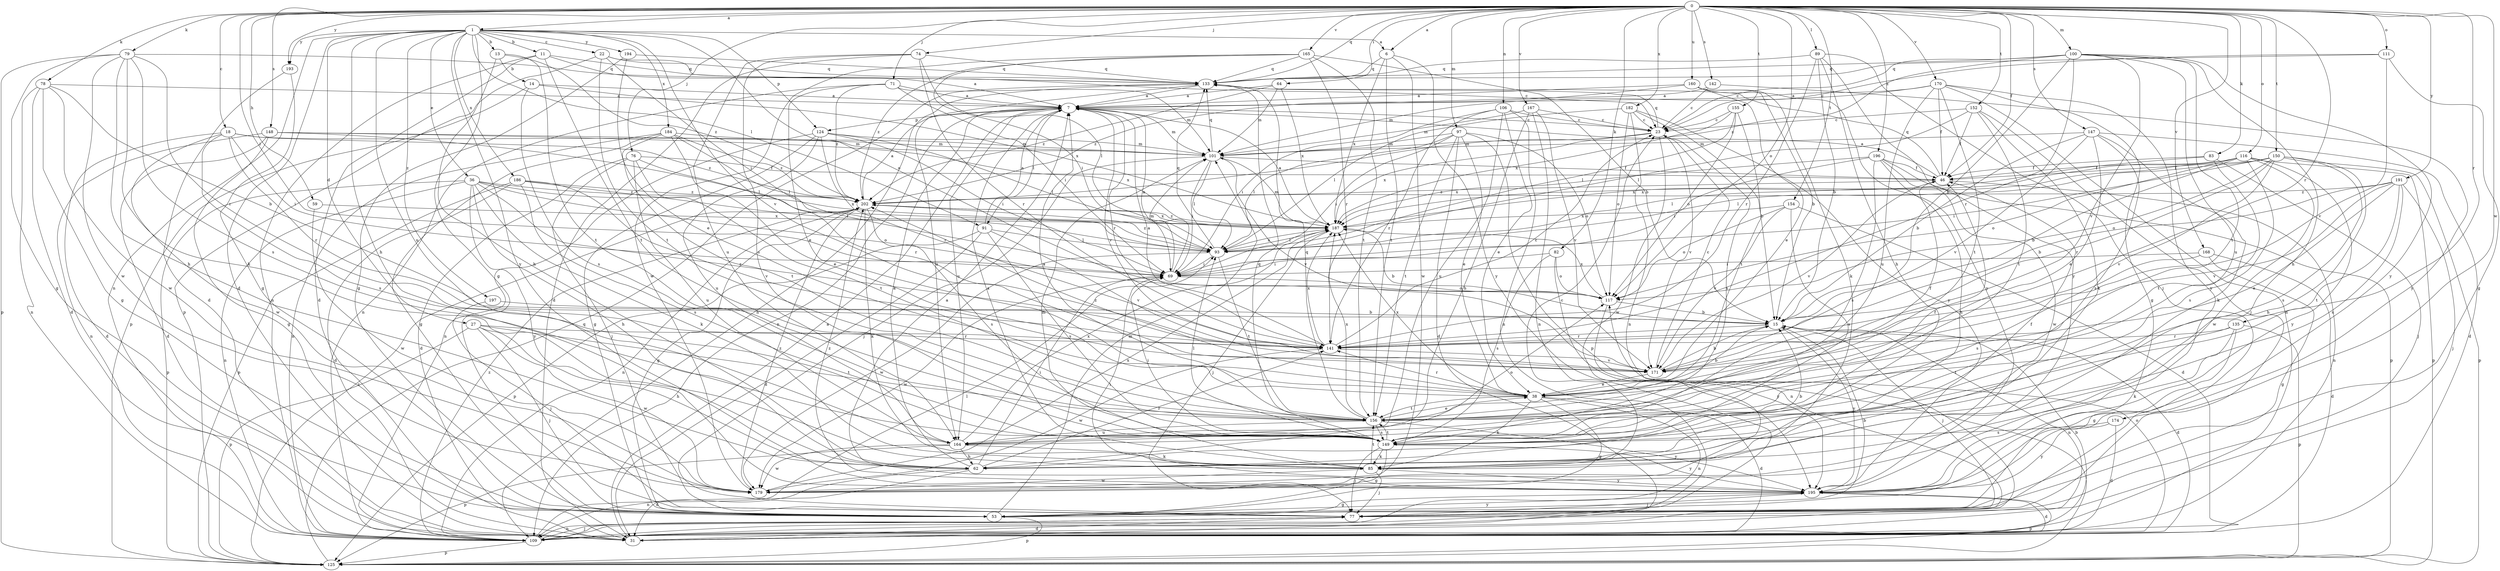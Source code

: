 strict digraph  {
0;
1;
6;
7;
11;
13;
14;
15;
18;
22;
23;
27;
31;
36;
38;
46;
53;
59;
62;
64;
69;
71;
74;
76;
77;
78;
79;
82;
83;
85;
89;
91;
93;
97;
100;
101;
106;
109;
111;
116;
117;
124;
125;
133;
135;
141;
142;
147;
148;
149;
150;
152;
154;
155;
156;
160;
164;
165;
167;
168;
170;
171;
174;
179;
182;
184;
186;
187;
191;
193;
194;
195;
196;
197;
202;
0 -> 1  [label=a];
0 -> 6  [label=a];
0 -> 18  [label=c];
0 -> 46  [label=f];
0 -> 59  [label=h];
0 -> 64  [label=i];
0 -> 69  [label=i];
0 -> 71  [label=j];
0 -> 74  [label=j];
0 -> 76  [label=j];
0 -> 78  [label=k];
0 -> 79  [label=k];
0 -> 82  [label=k];
0 -> 83  [label=k];
0 -> 89  [label=l];
0 -> 97  [label=m];
0 -> 100  [label=m];
0 -> 106  [label=n];
0 -> 111  [label=o];
0 -> 116  [label=o];
0 -> 117  [label=o];
0 -> 133  [label=q];
0 -> 135  [label=r];
0 -> 141  [label=r];
0 -> 142  [label=s];
0 -> 147  [label=s];
0 -> 148  [label=s];
0 -> 150  [label=t];
0 -> 152  [label=t];
0 -> 154  [label=t];
0 -> 155  [label=t];
0 -> 160  [label=u];
0 -> 165  [label=v];
0 -> 167  [label=v];
0 -> 168  [label=v];
0 -> 170  [label=v];
0 -> 174  [label=w];
0 -> 182  [label=x];
0 -> 191  [label=y];
0 -> 193  [label=y];
0 -> 196  [label=z];
1 -> 6  [label=a];
1 -> 11  [label=b];
1 -> 13  [label=b];
1 -> 22  [label=c];
1 -> 27  [label=d];
1 -> 31  [label=d];
1 -> 36  [label=e];
1 -> 53  [label=g];
1 -> 62  [label=h];
1 -> 91  [label=l];
1 -> 109  [label=n];
1 -> 117  [label=o];
1 -> 124  [label=p];
1 -> 164  [label=u];
1 -> 171  [label=v];
1 -> 184  [label=x];
1 -> 186  [label=x];
1 -> 193  [label=y];
1 -> 194  [label=y];
1 -> 195  [label=y];
1 -> 197  [label=z];
6 -> 133  [label=q];
6 -> 156  [label=t];
6 -> 179  [label=w];
6 -> 187  [label=x];
6 -> 195  [label=y];
7 -> 23  [label=c];
7 -> 91  [label=l];
7 -> 101  [label=m];
7 -> 109  [label=n];
7 -> 124  [label=p];
7 -> 141  [label=r];
7 -> 164  [label=u];
7 -> 171  [label=v];
11 -> 7  [label=a];
11 -> 31  [label=d];
11 -> 109  [label=n];
11 -> 133  [label=q];
11 -> 156  [label=t];
13 -> 14  [label=b];
13 -> 62  [label=h];
13 -> 156  [label=t];
13 -> 202  [label=z];
14 -> 7  [label=a];
14 -> 125  [label=p];
14 -> 149  [label=s];
14 -> 187  [label=x];
15 -> 31  [label=d];
15 -> 77  [label=j];
15 -> 109  [label=n];
15 -> 141  [label=r];
15 -> 195  [label=y];
18 -> 31  [label=d];
18 -> 69  [label=i];
18 -> 101  [label=m];
18 -> 141  [label=r];
18 -> 149  [label=s];
18 -> 179  [label=w];
18 -> 202  [label=z];
22 -> 23  [label=c];
22 -> 69  [label=i];
22 -> 125  [label=p];
22 -> 133  [label=q];
22 -> 156  [label=t];
23 -> 101  [label=m];
23 -> 133  [label=q];
23 -> 149  [label=s];
23 -> 171  [label=v];
23 -> 179  [label=w];
23 -> 187  [label=x];
27 -> 62  [label=h];
27 -> 77  [label=j];
27 -> 125  [label=p];
27 -> 141  [label=r];
27 -> 156  [label=t];
27 -> 179  [label=w];
31 -> 7  [label=a];
31 -> 117  [label=o];
36 -> 62  [label=h];
36 -> 85  [label=k];
36 -> 109  [label=n];
36 -> 117  [label=o];
36 -> 125  [label=p];
36 -> 141  [label=r];
36 -> 187  [label=x];
36 -> 195  [label=y];
36 -> 202  [label=z];
38 -> 15  [label=b];
38 -> 31  [label=d];
38 -> 46  [label=f];
38 -> 53  [label=g];
38 -> 85  [label=k];
38 -> 109  [label=n];
38 -> 141  [label=r];
38 -> 156  [label=t];
38 -> 187  [label=x];
38 -> 202  [label=z];
46 -> 7  [label=a];
46 -> 109  [label=n];
46 -> 133  [label=q];
46 -> 171  [label=v];
46 -> 202  [label=z];
53 -> 15  [label=b];
53 -> 101  [label=m];
53 -> 125  [label=p];
53 -> 195  [label=y];
59 -> 179  [label=w];
59 -> 187  [label=x];
62 -> 7  [label=a];
62 -> 15  [label=b];
62 -> 31  [label=d];
62 -> 46  [label=f];
62 -> 69  [label=i];
62 -> 109  [label=n];
62 -> 141  [label=r];
64 -> 7  [label=a];
64 -> 101  [label=m];
64 -> 187  [label=x];
64 -> 202  [label=z];
69 -> 7  [label=a];
69 -> 101  [label=m];
69 -> 117  [label=o];
69 -> 179  [label=w];
71 -> 7  [label=a];
71 -> 38  [label=e];
71 -> 69  [label=i];
71 -> 101  [label=m];
71 -> 109  [label=n];
71 -> 202  [label=z];
74 -> 31  [label=d];
74 -> 93  [label=l];
74 -> 133  [label=q];
74 -> 141  [label=r];
74 -> 149  [label=s];
74 -> 164  [label=u];
76 -> 31  [label=d];
76 -> 46  [label=f];
76 -> 77  [label=j];
76 -> 141  [label=r];
76 -> 156  [label=t];
76 -> 164  [label=u];
77 -> 31  [label=d];
77 -> 109  [label=n];
78 -> 7  [label=a];
78 -> 15  [label=b];
78 -> 31  [label=d];
78 -> 53  [label=g];
78 -> 109  [label=n];
78 -> 179  [label=w];
79 -> 53  [label=g];
79 -> 62  [label=h];
79 -> 85  [label=k];
79 -> 125  [label=p];
79 -> 133  [label=q];
79 -> 141  [label=r];
79 -> 149  [label=s];
79 -> 179  [label=w];
82 -> 69  [label=i];
82 -> 109  [label=n];
82 -> 117  [label=o];
82 -> 149  [label=s];
83 -> 46  [label=f];
83 -> 77  [label=j];
83 -> 156  [label=t];
83 -> 187  [label=x];
85 -> 7  [label=a];
85 -> 23  [label=c];
85 -> 77  [label=j];
85 -> 101  [label=m];
85 -> 156  [label=t];
85 -> 179  [label=w];
85 -> 195  [label=y];
89 -> 15  [label=b];
89 -> 62  [label=h];
89 -> 77  [label=j];
89 -> 133  [label=q];
89 -> 141  [label=r];
89 -> 195  [label=y];
91 -> 7  [label=a];
91 -> 31  [label=d];
91 -> 93  [label=l];
91 -> 125  [label=p];
91 -> 149  [label=s];
91 -> 171  [label=v];
93 -> 69  [label=i];
93 -> 133  [label=q];
93 -> 156  [label=t];
93 -> 179  [label=w];
93 -> 187  [label=x];
93 -> 202  [label=z];
97 -> 31  [label=d];
97 -> 38  [label=e];
97 -> 69  [label=i];
97 -> 93  [label=l];
97 -> 101  [label=m];
97 -> 117  [label=o];
97 -> 125  [label=p];
97 -> 156  [label=t];
100 -> 15  [label=b];
100 -> 23  [label=c];
100 -> 62  [label=h];
100 -> 133  [label=q];
100 -> 141  [label=r];
100 -> 156  [label=t];
100 -> 164  [label=u];
100 -> 171  [label=v];
100 -> 195  [label=y];
100 -> 202  [label=z];
101 -> 46  [label=f];
101 -> 69  [label=i];
101 -> 77  [label=j];
101 -> 93  [label=l];
101 -> 133  [label=q];
101 -> 171  [label=v];
106 -> 23  [label=c];
106 -> 38  [label=e];
106 -> 69  [label=i];
106 -> 109  [label=n];
106 -> 141  [label=r];
106 -> 164  [label=u];
109 -> 15  [label=b];
109 -> 77  [label=j];
109 -> 93  [label=l];
109 -> 125  [label=p];
109 -> 202  [label=z];
111 -> 23  [label=c];
111 -> 53  [label=g];
111 -> 133  [label=q];
111 -> 171  [label=v];
116 -> 15  [label=b];
116 -> 46  [label=f];
116 -> 93  [label=l];
116 -> 117  [label=o];
116 -> 125  [label=p];
116 -> 149  [label=s];
116 -> 179  [label=w];
116 -> 187  [label=x];
116 -> 195  [label=y];
117 -> 15  [label=b];
117 -> 187  [label=x];
117 -> 195  [label=y];
124 -> 53  [label=g];
124 -> 69  [label=i];
124 -> 93  [label=l];
124 -> 101  [label=m];
124 -> 109  [label=n];
124 -> 141  [label=r];
124 -> 164  [label=u];
125 -> 133  [label=q];
125 -> 202  [label=z];
133 -> 7  [label=a];
133 -> 109  [label=n];
133 -> 164  [label=u];
135 -> 53  [label=g];
135 -> 85  [label=k];
135 -> 125  [label=p];
135 -> 141  [label=r];
135 -> 156  [label=t];
141 -> 7  [label=a];
141 -> 23  [label=c];
141 -> 171  [label=v];
141 -> 179  [label=w];
141 -> 187  [label=x];
142 -> 7  [label=a];
142 -> 23  [label=c];
142 -> 195  [label=y];
147 -> 15  [label=b];
147 -> 31  [label=d];
147 -> 38  [label=e];
147 -> 85  [label=k];
147 -> 101  [label=m];
147 -> 149  [label=s];
147 -> 171  [label=v];
148 -> 31  [label=d];
148 -> 53  [label=g];
148 -> 93  [label=l];
148 -> 101  [label=m];
148 -> 109  [label=n];
148 -> 187  [label=x];
149 -> 46  [label=f];
149 -> 53  [label=g];
149 -> 69  [label=i];
149 -> 77  [label=j];
149 -> 85  [label=k];
149 -> 93  [label=l];
149 -> 133  [label=q];
149 -> 156  [label=t];
149 -> 195  [label=y];
150 -> 46  [label=f];
150 -> 62  [label=h];
150 -> 69  [label=i];
150 -> 93  [label=l];
150 -> 117  [label=o];
150 -> 125  [label=p];
150 -> 141  [label=r];
150 -> 149  [label=s];
150 -> 171  [label=v];
152 -> 23  [label=c];
152 -> 46  [label=f];
152 -> 77  [label=j];
152 -> 85  [label=k];
152 -> 93  [label=l];
152 -> 156  [label=t];
154 -> 31  [label=d];
154 -> 117  [label=o];
154 -> 149  [label=s];
154 -> 171  [label=v];
154 -> 187  [label=x];
155 -> 23  [label=c];
155 -> 93  [label=l];
155 -> 117  [label=o];
155 -> 156  [label=t];
155 -> 187  [label=x];
156 -> 7  [label=a];
156 -> 38  [label=e];
156 -> 133  [label=q];
156 -> 149  [label=s];
156 -> 164  [label=u];
156 -> 187  [label=x];
156 -> 195  [label=y];
160 -> 7  [label=a];
160 -> 15  [label=b];
160 -> 38  [label=e];
160 -> 85  [label=k];
160 -> 195  [label=y];
160 -> 202  [label=z];
164 -> 62  [label=h];
164 -> 85  [label=k];
164 -> 117  [label=o];
164 -> 125  [label=p];
164 -> 179  [label=w];
164 -> 187  [label=x];
165 -> 15  [label=b];
165 -> 69  [label=i];
165 -> 133  [label=q];
165 -> 141  [label=r];
165 -> 156  [label=t];
165 -> 179  [label=w];
165 -> 202  [label=z];
167 -> 23  [label=c];
167 -> 62  [label=h];
167 -> 101  [label=m];
167 -> 109  [label=n];
167 -> 171  [label=v];
168 -> 31  [label=d];
168 -> 53  [label=g];
168 -> 69  [label=i];
168 -> 149  [label=s];
170 -> 7  [label=a];
170 -> 46  [label=f];
170 -> 53  [label=g];
170 -> 101  [label=m];
170 -> 109  [label=n];
170 -> 156  [label=t];
170 -> 164  [label=u];
170 -> 195  [label=y];
171 -> 15  [label=b];
171 -> 23  [label=c];
171 -> 38  [label=e];
174 -> 31  [label=d];
174 -> 149  [label=s];
174 -> 195  [label=y];
179 -> 187  [label=x];
179 -> 202  [label=z];
182 -> 15  [label=b];
182 -> 23  [label=c];
182 -> 93  [label=l];
182 -> 109  [label=n];
182 -> 117  [label=o];
182 -> 195  [label=y];
184 -> 38  [label=e];
184 -> 53  [label=g];
184 -> 93  [label=l];
184 -> 101  [label=m];
184 -> 109  [label=n];
184 -> 156  [label=t];
184 -> 202  [label=z];
186 -> 31  [label=d];
186 -> 93  [label=l];
186 -> 125  [label=p];
186 -> 149  [label=s];
186 -> 171  [label=v];
186 -> 202  [label=z];
187 -> 7  [label=a];
187 -> 15  [label=b];
187 -> 77  [label=j];
187 -> 93  [label=l];
187 -> 101  [label=m];
187 -> 202  [label=z];
191 -> 15  [label=b];
191 -> 38  [label=e];
191 -> 77  [label=j];
191 -> 149  [label=s];
191 -> 156  [label=t];
191 -> 171  [label=v];
191 -> 202  [label=z];
193 -> 31  [label=d];
193 -> 53  [label=g];
194 -> 38  [label=e];
194 -> 53  [label=g];
194 -> 133  [label=q];
195 -> 7  [label=a];
195 -> 31  [label=d];
195 -> 53  [label=g];
195 -> 69  [label=i];
195 -> 77  [label=j];
195 -> 125  [label=p];
195 -> 202  [label=z];
196 -> 46  [label=f];
196 -> 62  [label=h];
196 -> 69  [label=i];
196 -> 125  [label=p];
196 -> 149  [label=s];
196 -> 179  [label=w];
196 -> 187  [label=x];
197 -> 15  [label=b];
197 -> 77  [label=j];
202 -> 7  [label=a];
202 -> 53  [label=g];
202 -> 85  [label=k];
202 -> 109  [label=n];
202 -> 149  [label=s];
202 -> 187  [label=x];
}

